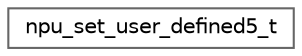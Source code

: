 digraph "Graphical Class Hierarchy"
{
 // LATEX_PDF_SIZE
  bgcolor="transparent";
  edge [fontname=Helvetica,fontsize=10,labelfontname=Helvetica,labelfontsize=10];
  node [fontname=Helvetica,fontsize=10,shape=box,height=0.2,width=0.4];
  rankdir="LR";
  Node0 [id="Node000000",label="npu_set_user_defined5_t",height=0.2,width=0.4,color="grey40", fillcolor="white", style="filled",URL="$structnpu__set__user__defined5__t.html",tooltip=" "];
}
